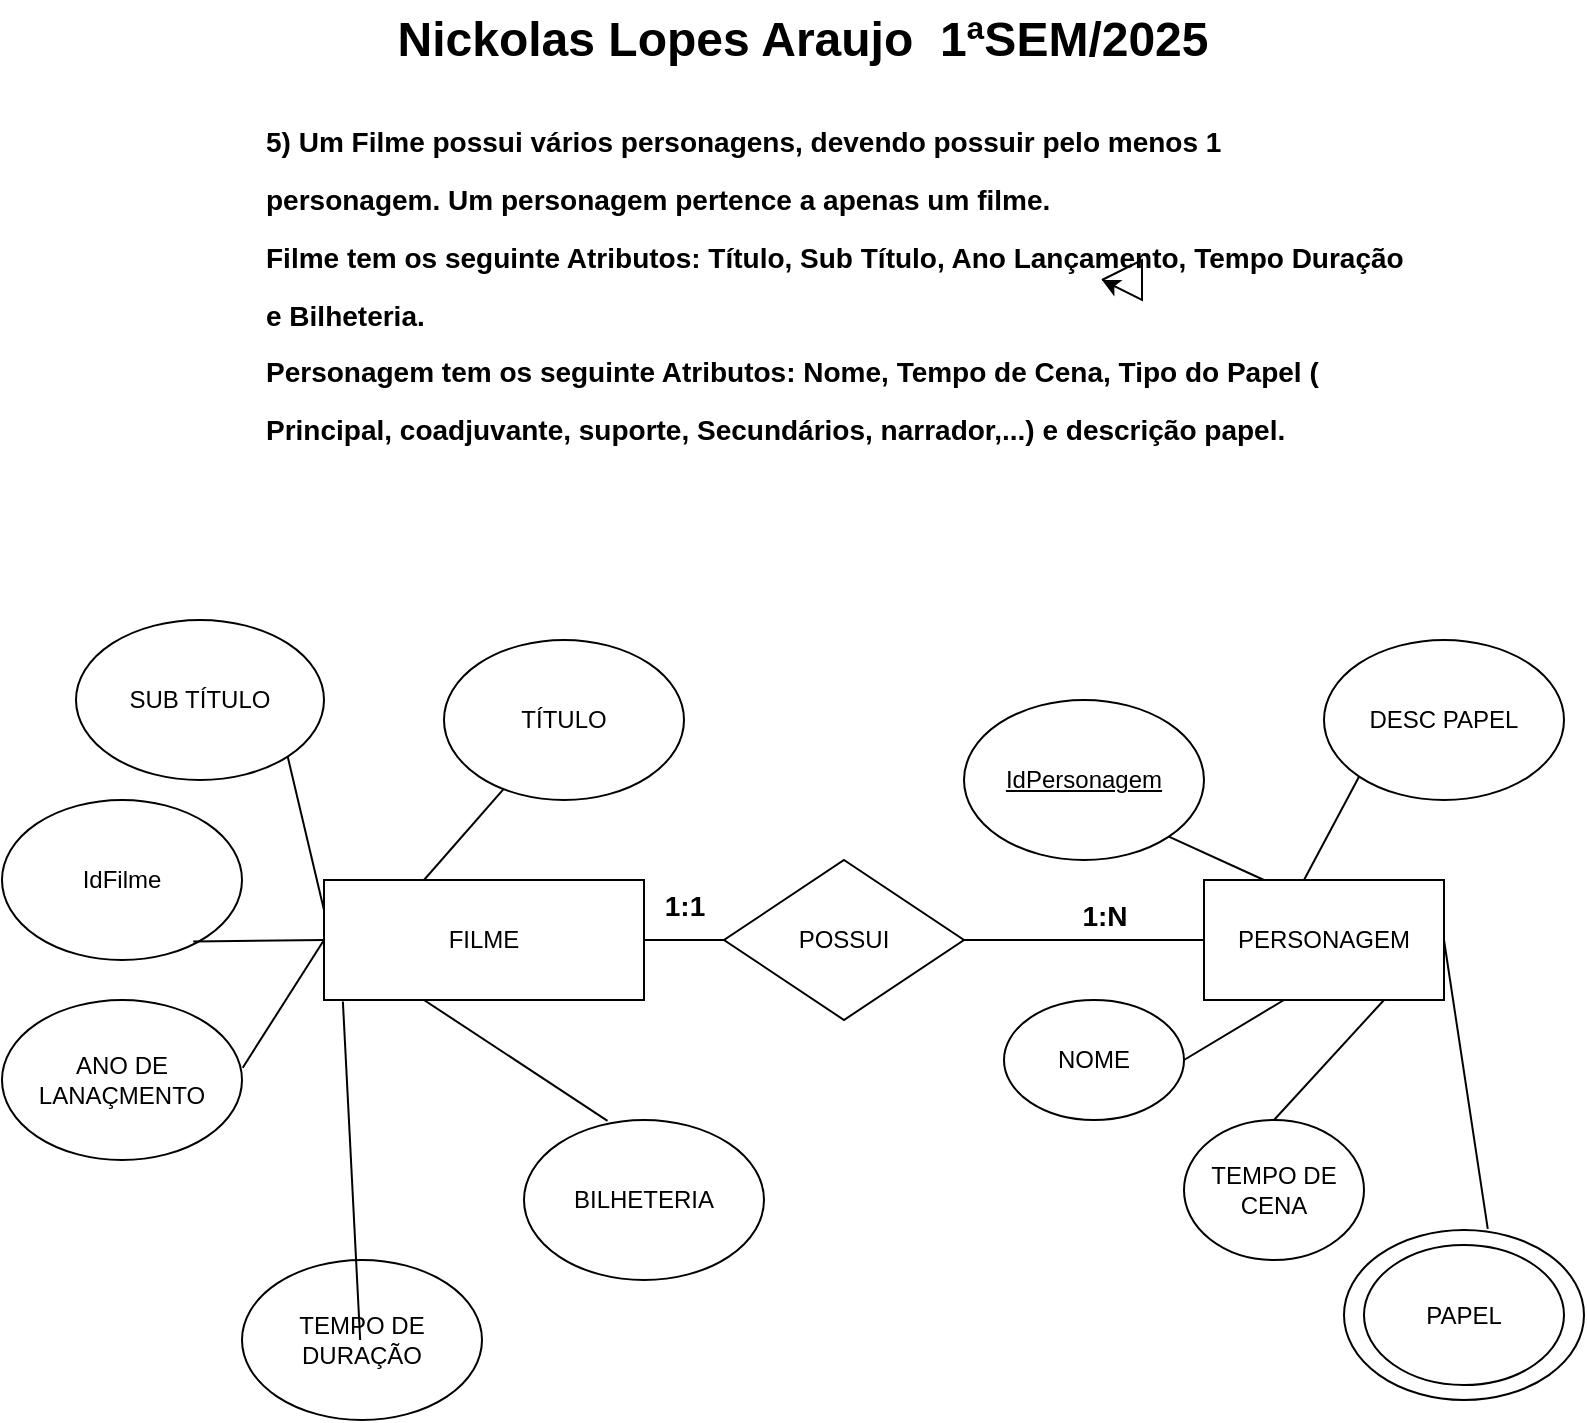 <mxfile version="26.1.0" pages="4">
  <diagram name="Página-1" id="zsNkXU7pt6eNp_c8WnIS">
    <mxGraphModel dx="1050" dy="557" grid="1" gridSize="10" guides="1" tooltips="1" connect="1" arrows="1" fold="1" page="1" pageScale="1" pageWidth="827" pageHeight="1169" math="0" shadow="0">
      <root>
        <mxCell id="0" />
        <mxCell id="1" parent="0" />
        <mxCell id="der9M5DcbMIjC8cukuOU-16" value="" style="ellipse;whiteSpace=wrap;html=1;" parent="1" vertex="1">
          <mxGeometry x="671" y="655" width="120" height="85" as="geometry" />
        </mxCell>
        <mxCell id="der9M5DcbMIjC8cukuOU-1" value="FILME" style="rounded=0;whiteSpace=wrap;html=1;" parent="1" vertex="1">
          <mxGeometry x="161" y="480" width="160" height="60" as="geometry" />
        </mxCell>
        <mxCell id="der9M5DcbMIjC8cukuOU-2" value="" style="endArrow=none;html=1;rounded=0;exitX=1;exitY=0.5;exitDx=0;exitDy=0;" parent="1" source="der9M5DcbMIjC8cukuOU-1" edge="1">
          <mxGeometry width="50" height="50" relative="1" as="geometry">
            <mxPoint x="381" y="660" as="sourcePoint" />
            <mxPoint x="381" y="510" as="targetPoint" />
            <Array as="points" />
          </mxGeometry>
        </mxCell>
        <mxCell id="der9M5DcbMIjC8cukuOU-3" value="POSSUI" style="rhombus;whiteSpace=wrap;html=1;" parent="1" vertex="1">
          <mxGeometry x="361" y="470" width="120" height="80" as="geometry" />
        </mxCell>
        <mxCell id="der9M5DcbMIjC8cukuOU-4" value="" style="endArrow=none;html=1;rounded=0;exitX=1;exitY=0.5;exitDx=0;exitDy=0;" parent="1" source="der9M5DcbMIjC8cukuOU-3" edge="1">
          <mxGeometry width="50" height="50" relative="1" as="geometry">
            <mxPoint x="561" y="535" as="sourcePoint" />
            <mxPoint x="601" y="510" as="targetPoint" />
          </mxGeometry>
        </mxCell>
        <mxCell id="der9M5DcbMIjC8cukuOU-5" value="PERSONAGEM" style="rounded=0;whiteSpace=wrap;html=1;" parent="1" vertex="1">
          <mxGeometry x="601" y="480" width="120" height="60" as="geometry" />
        </mxCell>
        <mxCell id="der9M5DcbMIjC8cukuOU-6" value="&lt;font style=&quot;font-size: 14px;&quot;&gt;1:N&lt;/font&gt;" style="text;strokeColor=none;fillColor=none;html=1;fontSize=24;fontStyle=1;verticalAlign=middle;align=center;" parent="1" vertex="1">
          <mxGeometry x="501" y="480" width="100" height="30" as="geometry" />
        </mxCell>
        <mxCell id="der9M5DcbMIjC8cukuOU-7" value="&lt;font style=&quot;font-size: 14px;&quot;&gt;1:1&lt;/font&gt;" style="text;strokeColor=none;fillColor=none;html=1;fontSize=24;fontStyle=1;verticalAlign=middle;align=center;" parent="1" vertex="1">
          <mxGeometry x="291" y="470" width="100" height="40" as="geometry" />
        </mxCell>
        <mxCell id="der9M5DcbMIjC8cukuOU-8" value="NOME" style="ellipse;whiteSpace=wrap;html=1;" parent="1" vertex="1">
          <mxGeometry x="501" y="540" width="90" height="60" as="geometry" />
        </mxCell>
        <mxCell id="der9M5DcbMIjC8cukuOU-9" value="TEMPO DE CENA" style="ellipse;whiteSpace=wrap;html=1;" parent="1" vertex="1">
          <mxGeometry x="591" y="600" width="90" height="70" as="geometry" />
        </mxCell>
        <mxCell id="der9M5DcbMIjC8cukuOU-10" value="&lt;font style=&quot;font-size: 14px;&quot;&gt;5) Um Filme possui vários personagens, devendo possuir pelo menos 1&lt;br&gt;personagem. Um personagem pertence a apenas um filme.&lt;br&gt;Filme tem os seguinte Atributos: Título, Sub Título, Ano Lançamento, Tempo Duração&lt;br&gt;e Bilheteria.&lt;br&gt;Personagem tem os seguinte Atributos: Nome, Tempo de Cena, Tipo do Papel (&lt;br&gt;Principal, coadjuvante, suporte, Secundários, narrador,...) e descrição papel. &lt;/font&gt;" style="text;strokeColor=none;fillColor=none;html=1;fontSize=24;fontStyle=1;verticalAlign=middle;align=left;" parent="1" vertex="1">
          <mxGeometry x="130" y="180" width="420" as="geometry" />
        </mxCell>
        <mxCell id="der9M5DcbMIjC8cukuOU-11" style="edgeStyle=orthogonalEdgeStyle;rounded=0;orthogonalLoop=1;jettySize=auto;html=1;" parent="1" source="der9M5DcbMIjC8cukuOU-10" target="der9M5DcbMIjC8cukuOU-10" edge="1">
          <mxGeometry relative="1" as="geometry" />
        </mxCell>
        <mxCell id="der9M5DcbMIjC8cukuOU-12" value="PAPEL" style="ellipse;whiteSpace=wrap;html=1;" parent="1" vertex="1">
          <mxGeometry x="681" y="662.5" width="100" height="70" as="geometry" />
        </mxCell>
        <mxCell id="der9M5DcbMIjC8cukuOU-13" value="" style="endArrow=none;html=1;rounded=0;exitX=1;exitY=0.5;exitDx=0;exitDy=0;" parent="1" source="der9M5DcbMIjC8cukuOU-8" edge="1">
          <mxGeometry width="50" height="50" relative="1" as="geometry">
            <mxPoint x="591" y="590" as="sourcePoint" />
            <mxPoint x="641" y="540" as="targetPoint" />
          </mxGeometry>
        </mxCell>
        <mxCell id="der9M5DcbMIjC8cukuOU-14" value="" style="endArrow=none;html=1;rounded=0;exitX=0.5;exitY=0;exitDx=0;exitDy=0;" parent="1" source="der9M5DcbMIjC8cukuOU-9" edge="1">
          <mxGeometry width="50" height="50" relative="1" as="geometry">
            <mxPoint x="641" y="590" as="sourcePoint" />
            <mxPoint x="691" y="540" as="targetPoint" />
          </mxGeometry>
        </mxCell>
        <mxCell id="der9M5DcbMIjC8cukuOU-17" value="" style="endArrow=none;html=1;rounded=0;exitX=1;exitY=0.5;exitDx=0;exitDy=0;entryX=0.599;entryY=-0.007;entryDx=0;entryDy=0;entryPerimeter=0;" parent="1" source="der9M5DcbMIjC8cukuOU-5" target="der9M5DcbMIjC8cukuOU-16" edge="1">
          <mxGeometry width="50" height="50" relative="1" as="geometry">
            <mxPoint x="721" y="520" as="sourcePoint" />
            <mxPoint x="821" y="510" as="targetPoint" />
          </mxGeometry>
        </mxCell>
        <mxCell id="der9M5DcbMIjC8cukuOU-19" value="DESC PAPEL" style="ellipse;whiteSpace=wrap;html=1;" parent="1" vertex="1">
          <mxGeometry x="661" y="360" width="120" height="80" as="geometry" />
        </mxCell>
        <mxCell id="der9M5DcbMIjC8cukuOU-20" value="" style="endArrow=none;html=1;rounded=0;entryX=0;entryY=1;entryDx=0;entryDy=0;" parent="1" target="der9M5DcbMIjC8cukuOU-19" edge="1">
          <mxGeometry width="50" height="50" relative="1" as="geometry">
            <mxPoint x="651" y="480" as="sourcePoint" />
            <mxPoint x="701" y="430" as="targetPoint" />
          </mxGeometry>
        </mxCell>
        <mxCell id="der9M5DcbMIjC8cukuOU-21" value="TEMPO DE DURAÇÃO" style="ellipse;whiteSpace=wrap;html=1;" parent="1" vertex="1">
          <mxGeometry x="120" y="670" width="120" height="80" as="geometry" />
        </mxCell>
        <mxCell id="der9M5DcbMIjC8cukuOU-22" value="SUB TÍTULO" style="ellipse;whiteSpace=wrap;html=1;" parent="1" vertex="1">
          <mxGeometry x="37" y="350" width="124" height="80" as="geometry" />
        </mxCell>
        <mxCell id="der9M5DcbMIjC8cukuOU-23" value="ANO DE LANAÇMENTO" style="ellipse;whiteSpace=wrap;html=1;" parent="1" vertex="1">
          <mxGeometry y="540" width="120" height="80" as="geometry" />
        </mxCell>
        <mxCell id="der9M5DcbMIjC8cukuOU-24" value="TÍTULO" style="ellipse;whiteSpace=wrap;html=1;" parent="1" vertex="1">
          <mxGeometry x="221" y="360" width="120" height="80" as="geometry" />
        </mxCell>
        <mxCell id="der9M5DcbMIjC8cukuOU-25" value="BILHETERIA" style="ellipse;whiteSpace=wrap;html=1;" parent="1" vertex="1">
          <mxGeometry x="261" y="600" width="120" height="80" as="geometry" />
        </mxCell>
        <mxCell id="der9M5DcbMIjC8cukuOU-26" value="" style="endArrow=none;html=1;rounded=0;exitX=0.348;exitY=0.005;exitDx=0;exitDy=0;exitPerimeter=0;" parent="1" source="der9M5DcbMIjC8cukuOU-25" edge="1">
          <mxGeometry width="50" height="50" relative="1" as="geometry">
            <mxPoint x="161" y="590" as="sourcePoint" />
            <mxPoint x="211" y="540" as="targetPoint" />
          </mxGeometry>
        </mxCell>
        <mxCell id="der9M5DcbMIjC8cukuOU-27" value="" style="endArrow=none;html=1;rounded=0;entryX=0.059;entryY=1.013;entryDx=0;entryDy=0;entryPerimeter=0;" parent="1" target="der9M5DcbMIjC8cukuOU-1" edge="1">
          <mxGeometry width="50" height="50" relative="1" as="geometry">
            <mxPoint x="179.087" y="710.02" as="sourcePoint" />
            <mxPoint x="75" y="510" as="targetPoint" />
          </mxGeometry>
        </mxCell>
        <mxCell id="der9M5DcbMIjC8cukuOU-28" value="" style="endArrow=none;html=1;rounded=0;exitX=0;exitY=0.5;exitDx=0;exitDy=0;entryX=1.003;entryY=0.423;entryDx=0;entryDy=0;entryPerimeter=0;" parent="1" source="der9M5DcbMIjC8cukuOU-1" target="der9M5DcbMIjC8cukuOU-23" edge="1">
          <mxGeometry width="50" height="50" relative="1" as="geometry">
            <mxPoint x="31" y="520" as="sourcePoint" />
            <mxPoint x="131" y="580" as="targetPoint" />
          </mxGeometry>
        </mxCell>
        <mxCell id="der9M5DcbMIjC8cukuOU-29" value="" style="endArrow=none;html=1;rounded=0;entryX=1;entryY=1;entryDx=0;entryDy=0;exitX=0;exitY=0.25;exitDx=0;exitDy=0;" parent="1" target="der9M5DcbMIjC8cukuOU-22" edge="1" source="der9M5DcbMIjC8cukuOU-1">
          <mxGeometry width="50" height="50" relative="1" as="geometry">
            <mxPoint x="151" y="480" as="sourcePoint" />
            <mxPoint x="201" y="430" as="targetPoint" />
          </mxGeometry>
        </mxCell>
        <mxCell id="der9M5DcbMIjC8cukuOU-31" value="" style="endArrow=none;html=1;rounded=0;" parent="1" target="der9M5DcbMIjC8cukuOU-24" edge="1">
          <mxGeometry width="50" height="50" relative="1" as="geometry">
            <mxPoint x="211" y="480" as="sourcePoint" />
            <mxPoint x="261" y="430" as="targetPoint" />
          </mxGeometry>
        </mxCell>
        <mxCell id="YqzKae2bhiqJNKe3Ynu1-1" value="Nickolas Lopes Araujo&amp;nbsp; 1ªSEM/2025" style="text;strokeColor=none;fillColor=none;html=1;fontSize=24;fontStyle=1;verticalAlign=middle;align=center;" parent="1" vertex="1">
          <mxGeometry x="350" y="40" width="100" height="40" as="geometry" />
        </mxCell>
        <mxCell id="gSXsGtHBpmYm1q_0Cgmk-1" value="IdFilme" style="ellipse;whiteSpace=wrap;html=1;" parent="1" vertex="1">
          <mxGeometry y="440" width="120" height="80" as="geometry" />
        </mxCell>
        <mxCell id="gSXsGtHBpmYm1q_0Cgmk-2" value="" style="endArrow=none;html=1;rounded=0;exitX=0.797;exitY=0.885;exitDx=0;exitDy=0;entryX=0;entryY=0.5;entryDx=0;entryDy=0;exitPerimeter=0;" parent="1" source="gSXsGtHBpmYm1q_0Cgmk-1" target="der9M5DcbMIjC8cukuOU-1" edge="1">
          <mxGeometry width="50" height="50" relative="1" as="geometry">
            <mxPoint x="121" y="495" as="sourcePoint" />
            <mxPoint x="131" y="470" as="targetPoint" />
          </mxGeometry>
        </mxCell>
        <mxCell id="gSXsGtHBpmYm1q_0Cgmk-3" value="&lt;u&gt;IdPersonagem&lt;/u&gt;" style="ellipse;whiteSpace=wrap;html=1;" parent="1" vertex="1">
          <mxGeometry x="481" y="390" width="120" height="80" as="geometry" />
        </mxCell>
        <mxCell id="gSXsGtHBpmYm1q_0Cgmk-4" value="" style="endArrow=none;html=1;rounded=0;entryX=0.25;entryY=0;entryDx=0;entryDy=0;exitX=1;exitY=1;exitDx=0;exitDy=0;" parent="1" source="gSXsGtHBpmYm1q_0Cgmk-3" target="der9M5DcbMIjC8cukuOU-5" edge="1">
          <mxGeometry width="50" height="50" relative="1" as="geometry">
            <mxPoint x="591" y="460" as="sourcePoint" />
            <mxPoint x="641" y="410" as="targetPoint" />
          </mxGeometry>
        </mxCell>
      </root>
    </mxGraphModel>
  </diagram>
  <diagram id="92hRa_GSpHxw8rpIn72A" name="Página-2">
    <mxGraphModel dx="1050" dy="607" grid="1" gridSize="10" guides="1" tooltips="1" connect="1" arrows="1" fold="1" page="1" pageScale="1" pageWidth="827" pageHeight="1169" math="0" shadow="0">
      <root>
        <mxCell id="0" />
        <mxCell id="1" parent="0" />
        <mxCell id="fEOCdBew201wtdhrXQk1-1" value="6) Um funcionário trabalha em apenas um departamento. Um&lt;br&gt;departamento tem diversos funcionários e pelo menos um&lt;br&gt;trabalhando nele. Contudo um Funcionário pode ser o gerente do&lt;br&gt;departamento, mas cada departamento possui apenas um gerente.&lt;div&gt;&lt;br&gt;Funcionário tem os seguinte Atributos: Nome, Gênero, dt. Nascimento, CPF, Dt&lt;br&gt;contratação e profissão.&lt;/div&gt;&lt;div&gt;&lt;br&gt;Departamento tem os seguinte Atributos: Nome e Abreviatura.&lt;/div&gt;" style="text;strokeColor=none;fillColor=none;html=1;fontSize=14;fontStyle=1;verticalAlign=middle;align=left;" parent="1" vertex="1">
          <mxGeometry x="220" y="110" width="100" height="40" as="geometry" />
        </mxCell>
        <mxCell id="fEOCdBew201wtdhrXQk1-2" value="FUNCIONÁRIO" style="rounded=0;whiteSpace=wrap;html=1;" parent="1" vertex="1">
          <mxGeometry x="150" y="350" width="120" height="60" as="geometry" />
        </mxCell>
        <mxCell id="fEOCdBew201wtdhrXQk1-3" value="TRABALHA" style="rhombus;whiteSpace=wrap;html=1;" parent="1" vertex="1">
          <mxGeometry x="380" y="340" width="150" height="80" as="geometry" />
        </mxCell>
        <mxCell id="fEOCdBew201wtdhrXQk1-5" value="DEPARTAMENTO" style="rounded=0;whiteSpace=wrap;html=1;" parent="1" vertex="1">
          <mxGeometry x="590" y="350" width="120" height="60" as="geometry" />
        </mxCell>
        <mxCell id="fEOCdBew201wtdhrXQk1-6" value="" style="endArrow=none;html=1;rounded=0;entryX=0;entryY=0.5;entryDx=0;entryDy=0;exitX=1;exitY=0.5;exitDx=0;exitDy=0;" parent="1" source="_tEXI-l0Y5Thp7pJsoVe-2" target="fEOCdBew201wtdhrXQk1-3" edge="1">
          <mxGeometry width="50" height="50" relative="1" as="geometry">
            <mxPoint x="280" y="390" as="sourcePoint" />
            <mxPoint x="330" y="340" as="targetPoint" />
          </mxGeometry>
        </mxCell>
        <mxCell id="fEOCdBew201wtdhrXQk1-7" value="" style="endArrow=none;html=1;rounded=0;entryX=0;entryY=0.5;entryDx=0;entryDy=0;" parent="1" target="fEOCdBew201wtdhrXQk1-5" edge="1">
          <mxGeometry width="50" height="50" relative="1" as="geometry">
            <mxPoint x="510" y="380" as="sourcePoint" />
            <mxPoint x="560" y="330" as="targetPoint" />
          </mxGeometry>
        </mxCell>
        <mxCell id="_tEXI-l0Y5Thp7pJsoVe-1" value="&lt;font style=&quot;font-size: 14px;&quot;&gt;1:1&lt;/font&gt;" style="text;strokeColor=none;fillColor=none;html=1;fontSize=24;fontStyle=1;verticalAlign=middle;align=center;" parent="1" vertex="1">
          <mxGeometry x="510" y="340" width="100" height="40" as="geometry" />
        </mxCell>
        <mxCell id="_tEXI-l0Y5Thp7pJsoVe-3" value="NOME" style="ellipse;whiteSpace=wrap;html=1;" parent="1" vertex="1">
          <mxGeometry x="230" y="250" width="100" height="60" as="geometry" />
        </mxCell>
        <mxCell id="_tEXI-l0Y5Thp7pJsoVe-4" value="" style="endArrow=none;html=1;rounded=0;exitX=0.75;exitY=0;exitDx=0;exitDy=0;" parent="1" source="fEOCdBew201wtdhrXQk1-2" target="_tEXI-l0Y5Thp7pJsoVe-3" edge="1">
          <mxGeometry width="50" height="50" relative="1" as="geometry">
            <mxPoint x="200" y="350" as="sourcePoint" />
            <mxPoint x="250" y="300" as="targetPoint" />
          </mxGeometry>
        </mxCell>
        <mxCell id="_tEXI-l0Y5Thp7pJsoVe-5" value="GÊNERO" style="ellipse;whiteSpace=wrap;html=1;" parent="1" vertex="1">
          <mxGeometry x="110" y="260" width="80" height="60" as="geometry" />
        </mxCell>
        <mxCell id="_tEXI-l0Y5Thp7pJsoVe-6" value="" style="endArrow=none;html=1;rounded=0;entryX=0.635;entryY=0.997;entryDx=0;entryDy=0;entryPerimeter=0;" parent="1" target="_tEXI-l0Y5Thp7pJsoVe-5" edge="1">
          <mxGeometry width="50" height="50" relative="1" as="geometry">
            <mxPoint x="170" y="350" as="sourcePoint" />
            <mxPoint x="220" y="300" as="targetPoint" />
            <Array as="points" />
          </mxGeometry>
        </mxCell>
        <mxCell id="_tEXI-l0Y5Thp7pJsoVe-7" value="CPF" style="ellipse;whiteSpace=wrap;html=1;" parent="1" vertex="1">
          <mxGeometry x="185" y="477.5" width="70" height="45" as="geometry" />
        </mxCell>
        <mxCell id="_tEXI-l0Y5Thp7pJsoVe-8" value="NASCIMENTO" style="ellipse;whiteSpace=wrap;html=1;" parent="1" vertex="1">
          <mxGeometry x="290" y="435" width="90" height="50" as="geometry" />
        </mxCell>
        <mxCell id="_tEXI-l0Y5Thp7pJsoVe-9" value="" style="endArrow=none;html=1;rounded=0;entryX=0.843;entryY=1.023;entryDx=0;entryDy=0;entryPerimeter=0;" parent="1" source="_tEXI-l0Y5Thp7pJsoVe-8" target="fEOCdBew201wtdhrXQk1-2" edge="1">
          <mxGeometry width="50" height="50" relative="1" as="geometry">
            <mxPoint x="180" y="440" as="sourcePoint" />
            <mxPoint x="230" y="390" as="targetPoint" />
          </mxGeometry>
        </mxCell>
        <mxCell id="_tEXI-l0Y5Thp7pJsoVe-10" value="" style="endArrow=none;html=1;rounded=0;entryX=0.403;entryY=1.023;entryDx=0;entryDy=0;entryPerimeter=0;exitX=0.5;exitY=0;exitDx=0;exitDy=0;" parent="1" source="_tEXI-l0Y5Thp7pJsoVe-7" target="fEOCdBew201wtdhrXQk1-2" edge="1">
          <mxGeometry width="50" height="50" relative="1" as="geometry">
            <mxPoint x="150" y="470" as="sourcePoint" />
            <mxPoint x="200" y="420" as="targetPoint" />
          </mxGeometry>
        </mxCell>
        <mxCell id="_tEXI-l0Y5Thp7pJsoVe-11" value="DATA DE CONTRATAÇÃO" style="ellipse;whiteSpace=wrap;html=1;" parent="1" vertex="1">
          <mxGeometry x="70" y="450" width="100" height="62.5" as="geometry" />
        </mxCell>
        <mxCell id="m81Ei4BpPgFAy52Zm1sP-1" value="" style="endArrow=none;html=1;rounded=0;exitX=0.736;exitY=0.086;exitDx=0;exitDy=0;exitPerimeter=0;entryX=0.25;entryY=1;entryDx=0;entryDy=0;" parent="1" source="_tEXI-l0Y5Thp7pJsoVe-11" target="fEOCdBew201wtdhrXQk1-2" edge="1">
          <mxGeometry width="50" height="50" relative="1" as="geometry">
            <mxPoint x="150" y="450" as="sourcePoint" />
            <mxPoint x="200" y="400" as="targetPoint" />
          </mxGeometry>
        </mxCell>
        <mxCell id="m81Ei4BpPgFAy52Zm1sP-2" value="PROFISSÃO" style="ellipse;whiteSpace=wrap;html=1;" parent="1" vertex="1">
          <mxGeometry x="30" y="350" width="100" height="60" as="geometry" />
        </mxCell>
        <mxCell id="m81Ei4BpPgFAy52Zm1sP-3" value="" style="endArrow=none;html=1;rounded=0;entryX=0;entryY=0.5;entryDx=0;entryDy=0;exitX=1;exitY=0.5;exitDx=0;exitDy=0;" parent="1" source="m81Ei4BpPgFAy52Zm1sP-2" target="fEOCdBew201wtdhrXQk1-2" edge="1">
          <mxGeometry width="50" height="50" relative="1" as="geometry">
            <mxPoint x="120" y="380" as="sourcePoint" />
            <mxPoint x="170" y="350" as="targetPoint" />
          </mxGeometry>
        </mxCell>
        <mxCell id="m81Ei4BpPgFAy52Zm1sP-4" value="NOME" style="ellipse;whiteSpace=wrap;html=1;" parent="1" vertex="1">
          <mxGeometry x="610" y="470" width="90" height="60" as="geometry" />
        </mxCell>
        <mxCell id="m81Ei4BpPgFAy52Zm1sP-5" value="ABREVIATURA" style="ellipse;whiteSpace=wrap;html=1;" parent="1" vertex="1">
          <mxGeometry x="640" y="260" width="100" height="60" as="geometry" />
        </mxCell>
        <mxCell id="m81Ei4BpPgFAy52Zm1sP-6" value="" style="endArrow=none;html=1;rounded=0;entryX=0.75;entryY=1;entryDx=0;entryDy=0;" parent="1" target="fEOCdBew201wtdhrXQk1-5" edge="1">
          <mxGeometry width="50" height="50" relative="1" as="geometry">
            <mxPoint x="670" y="470" as="sourcePoint" />
            <mxPoint x="720" y="420" as="targetPoint" />
          </mxGeometry>
        </mxCell>
        <mxCell id="m81Ei4BpPgFAy52Zm1sP-7" value="" style="endArrow=none;html=1;rounded=0;exitX=0.567;exitY=-0.043;exitDx=0;exitDy=0;exitPerimeter=0;" parent="1" source="fEOCdBew201wtdhrXQk1-5" edge="1">
          <mxGeometry width="50" height="50" relative="1" as="geometry">
            <mxPoint x="650" y="360" as="sourcePoint" />
            <mxPoint x="680" y="320" as="targetPoint" />
          </mxGeometry>
        </mxCell>
        <mxCell id="UKa5ZrWnLz917kDuQ69H-1" value="IdDepartamento" style="ellipse;whiteSpace=wrap;html=1;" parent="1" vertex="1">
          <mxGeometry x="440" y="470" width="120" height="80" as="geometry" />
        </mxCell>
        <mxCell id="UKa5ZrWnLz917kDuQ69H-2" value="" style="endArrow=none;html=1;rounded=0;exitX=1;exitY=0;exitDx=0;exitDy=0;" parent="1" source="UKa5ZrWnLz917kDuQ69H-1" target="fEOCdBew201wtdhrXQk1-5" edge="1">
          <mxGeometry width="50" height="50" relative="1" as="geometry">
            <mxPoint x="550" y="480" as="sourcePoint" />
            <mxPoint x="600" y="430" as="targetPoint" />
          </mxGeometry>
        </mxCell>
        <mxCell id="UKa5ZrWnLz917kDuQ69H-3" value="IdFuncionário" style="ellipse;whiteSpace=wrap;html=1;" parent="1" vertex="1">
          <mxGeometry x="250" y="512.5" width="120" height="80" as="geometry" />
        </mxCell>
        <mxCell id="UKa5ZrWnLz917kDuQ69H-4" value="" style="endArrow=none;html=1;rounded=0;entryX=0.75;entryY=1;entryDx=0;entryDy=0;" parent="1" source="UKa5ZrWnLz917kDuQ69H-3" target="fEOCdBew201wtdhrXQk1-2" edge="1">
          <mxGeometry width="50" height="50" relative="1" as="geometry">
            <mxPoint x="230" y="477.5" as="sourcePoint" />
            <mxPoint x="280" y="427.5" as="targetPoint" />
          </mxGeometry>
        </mxCell>
        <mxCell id="qgJ0yrr8OmETZt_95A2S-1" value="" style="endArrow=none;html=1;rounded=0;entryX=0;entryY=0.5;entryDx=0;entryDy=0;exitX=1;exitY=0.5;exitDx=0;exitDy=0;" edge="1" parent="1" source="fEOCdBew201wtdhrXQk1-2" target="_tEXI-l0Y5Thp7pJsoVe-2">
          <mxGeometry width="50" height="50" relative="1" as="geometry">
            <mxPoint x="280" y="380" as="sourcePoint" />
            <mxPoint x="360" y="380" as="targetPoint" />
          </mxGeometry>
        </mxCell>
        <mxCell id="_tEXI-l0Y5Thp7pJsoVe-2" value="&lt;font style=&quot;font-size: 14px;&quot;&gt;1:N&lt;/font&gt;" style="text;strokeColor=none;fillColor=none;html=1;fontSize=24;fontStyle=1;verticalAlign=middle;align=center;" parent="1" vertex="1">
          <mxGeometry x="290" y="370" width="60" height="20" as="geometry" />
        </mxCell>
      </root>
    </mxGraphModel>
  </diagram>
  <diagram id="2KSjWMququ6xYY3WoxBn" name="Página-3">
    <mxGraphModel dx="1050" dy="607" grid="1" gridSize="10" guides="1" tooltips="1" connect="1" arrows="1" fold="1" page="1" pageScale="1" pageWidth="827" pageHeight="1169" math="0" shadow="0">
      <root>
        <mxCell id="0" />
        <mxCell id="1" parent="0" />
        <mxCell id="nb3bReIdrZPsFOShnbx3-1" value="&lt;font style=&quot;font-size: 14px;&quot;&gt;7&lt;/font&gt;&lt;font style=&quot;&quot;&gt;&lt;font style=&quot;font-size: 14px;&quot;&gt;) Uma marca de Carros comercializa um ou diversos modelos. Cada&lt;br&gt;&lt;/font&gt;&lt;span style=&quot;font-size: 14px;&quot;&gt;modelo pertence a apenas uma marca.&lt;/span&gt;&lt;br&gt;&lt;span style=&quot;font-size: 14px;&quot;&gt;Marca tem os seguinte Atributos: Nome, País Origem e Abreviatura.&lt;/span&gt;&lt;br&gt;&lt;span style=&quot;font-size: 14px;&quot;&gt;Modelo tem os seguinte Atributos: Nome e ano de Lançamento. &lt;/span&gt;&lt;/font&gt;" style="text;strokeColor=none;fillColor=none;html=1;fontSize=24;fontStyle=1;verticalAlign=middle;align=center;" parent="1" vertex="1">
          <mxGeometry x="360" y="270" width="100" height="40" as="geometry" />
        </mxCell>
        <mxCell id="nb3bReIdrZPsFOShnbx3-2" value="MARCA DE CARRO" style="rounded=0;whiteSpace=wrap;html=1;" parent="1" vertex="1">
          <mxGeometry x="70" y="450" width="120" height="60" as="geometry" />
        </mxCell>
        <mxCell id="nb3bReIdrZPsFOShnbx3-3" value="COMERCIALIZA" style="rhombus;whiteSpace=wrap;html=1;" parent="1" vertex="1">
          <mxGeometry x="274" y="440" width="140" height="80" as="geometry" />
        </mxCell>
        <mxCell id="nb3bReIdrZPsFOShnbx3-4" value="MODELO" style="rounded=0;whiteSpace=wrap;html=1;" parent="1" vertex="1">
          <mxGeometry x="514" y="450" width="120" height="60" as="geometry" />
        </mxCell>
        <mxCell id="nb3bReIdrZPsFOShnbx3-5" value="" style="endArrow=none;html=1;rounded=0;entryX=0;entryY=0.5;entryDx=0;entryDy=0;" parent="1" target="nb3bReIdrZPsFOShnbx3-4" edge="1">
          <mxGeometry width="50" height="50" relative="1" as="geometry">
            <mxPoint x="414" y="480" as="sourcePoint" />
            <mxPoint x="464" y="430" as="targetPoint" />
          </mxGeometry>
        </mxCell>
        <mxCell id="nb3bReIdrZPsFOShnbx3-7" value="&lt;font style=&quot;font-size: 14px;&quot;&gt;1:N&lt;/font&gt;" style="text;strokeColor=none;fillColor=none;html=1;fontSize=24;fontStyle=1;verticalAlign=middle;align=center;" parent="1" vertex="1">
          <mxGeometry x="414" y="440" width="100" height="40" as="geometry" />
        </mxCell>
        <mxCell id="nb3bReIdrZPsFOShnbx3-8" value="&lt;font style=&quot;font-size: 14px;&quot;&gt;1:1&lt;/font&gt;" style="text;strokeColor=none;fillColor=none;html=1;fontSize=24;fontStyle=1;verticalAlign=middle;align=center;" parent="1" vertex="1">
          <mxGeometry x="190" y="440" width="100" height="40" as="geometry" />
        </mxCell>
        <mxCell id="nb3bReIdrZPsFOShnbx3-10" value="" style="endArrow=none;html=1;rounded=0;entryX=0;entryY=0.5;entryDx=0;entryDy=0;exitX=1;exitY=0.5;exitDx=0;exitDy=0;" parent="1" source="nb3bReIdrZPsFOShnbx3-2" target="nb3bReIdrZPsFOShnbx3-3" edge="1">
          <mxGeometry width="50" height="50" relative="1" as="geometry">
            <mxPoint x="210" y="480" as="sourcePoint" />
            <mxPoint x="260" y="430" as="targetPoint" />
          </mxGeometry>
        </mxCell>
        <mxCell id="nb3bReIdrZPsFOShnbx3-13" value="NOME" style="ellipse;whiteSpace=wrap;html=1;" parent="1" vertex="1">
          <mxGeometry x="10" y="550" width="100" height="70" as="geometry" />
        </mxCell>
        <mxCell id="nb3bReIdrZPsFOShnbx3-14" value="PAÍS DE ORIGEM" style="ellipse;whiteSpace=wrap;html=1;" parent="1" vertex="1">
          <mxGeometry x="130" y="560" width="100" height="50" as="geometry" />
        </mxCell>
        <mxCell id="nb3bReIdrZPsFOShnbx3-15" value="ABREVIATURA" style="ellipse;whiteSpace=wrap;html=1;" parent="1" vertex="1">
          <mxGeometry x="250" y="560" width="100" height="60" as="geometry" />
        </mxCell>
        <mxCell id="nb3bReIdrZPsFOShnbx3-16" value="" style="endArrow=none;html=1;rounded=0;entryX=0.25;entryY=1;entryDx=0;entryDy=0;" parent="1" source="nb3bReIdrZPsFOShnbx3-13" target="nb3bReIdrZPsFOShnbx3-2" edge="1">
          <mxGeometry width="50" height="50" relative="1" as="geometry">
            <mxPoint x="60" y="660" as="sourcePoint" />
            <mxPoint x="110" y="610" as="targetPoint" />
          </mxGeometry>
        </mxCell>
        <mxCell id="nb3bReIdrZPsFOShnbx3-17" value="" style="endArrow=none;html=1;rounded=0;exitX=0.432;exitY=-0.036;exitDx=0;exitDy=0;exitPerimeter=0;entryX=0.582;entryY=0.977;entryDx=0;entryDy=0;entryPerimeter=0;" parent="1" source="nb3bReIdrZPsFOShnbx3-14" target="nb3bReIdrZPsFOShnbx3-2" edge="1">
          <mxGeometry width="50" height="50" relative="1" as="geometry">
            <mxPoint x="190" y="600" as="sourcePoint" />
            <mxPoint x="140" y="510" as="targetPoint" />
          </mxGeometry>
        </mxCell>
        <mxCell id="nb3bReIdrZPsFOShnbx3-18" value="" style="endArrow=none;html=1;rounded=0;entryX=0.248;entryY=0.037;entryDx=0;entryDy=0;entryPerimeter=0;exitX=0.893;exitY=1.023;exitDx=0;exitDy=0;exitPerimeter=0;" parent="1" source="nb3bReIdrZPsFOShnbx3-2" target="nb3bReIdrZPsFOShnbx3-15" edge="1">
          <mxGeometry width="50" height="50" relative="1" as="geometry">
            <mxPoint x="250" y="590" as="sourcePoint" />
            <mxPoint x="300" y="540" as="targetPoint" />
          </mxGeometry>
        </mxCell>
        <mxCell id="nb3bReIdrZPsFOShnbx3-19" value="NOME" style="ellipse;whiteSpace=wrap;html=1;" parent="1" vertex="1">
          <mxGeometry x="510" y="560" width="80" height="60" as="geometry" />
        </mxCell>
        <mxCell id="nb3bReIdrZPsFOShnbx3-20" value="ANO DE LANÇAMENTO" style="ellipse;whiteSpace=wrap;html=1;" parent="1" vertex="1">
          <mxGeometry x="690" y="440" width="120" height="80" as="geometry" />
        </mxCell>
        <mxCell id="nb3bReIdrZPsFOShnbx3-21" value="" style="endArrow=none;html=1;rounded=0;exitX=0.587;exitY=0.053;exitDx=0;exitDy=0;exitPerimeter=0;entryX=0.337;entryY=1;entryDx=0;entryDy=0;entryPerimeter=0;" parent="1" source="nb3bReIdrZPsFOShnbx3-19" target="nb3bReIdrZPsFOShnbx3-4" edge="1">
          <mxGeometry width="50" height="50" relative="1" as="geometry">
            <mxPoint x="550" y="590" as="sourcePoint" />
            <mxPoint x="600" y="540" as="targetPoint" />
          </mxGeometry>
        </mxCell>
        <mxCell id="nb3bReIdrZPsFOShnbx3-22" value="" style="endArrow=none;html=1;rounded=0;exitX=0.003;exitY=0.367;exitDx=0;exitDy=0;exitPerimeter=0;entryX=1;entryY=0.5;entryDx=0;entryDy=0;" parent="1" source="nb3bReIdrZPsFOShnbx3-20" target="nb3bReIdrZPsFOShnbx3-4" edge="1">
          <mxGeometry width="50" height="50" relative="1" as="geometry">
            <mxPoint x="650" y="520" as="sourcePoint" />
            <mxPoint x="700" y="470" as="targetPoint" />
          </mxGeometry>
        </mxCell>
        <mxCell id="W34CRgU4KHstyPWFePe2-1" value="&lt;u&gt;IdCarro&lt;/u&gt;" style="ellipse;whiteSpace=wrap;html=1;" parent="1" vertex="1">
          <mxGeometry x="80" y="340" width="90" height="60" as="geometry" />
        </mxCell>
        <mxCell id="W34CRgU4KHstyPWFePe2-2" value="" style="endArrow=none;html=1;rounded=0;entryX=0.716;entryY=0.963;entryDx=0;entryDy=0;entryPerimeter=0;exitX=0.5;exitY=0;exitDx=0;exitDy=0;" parent="1" source="nb3bReIdrZPsFOShnbx3-2" target="W34CRgU4KHstyPWFePe2-1" edge="1">
          <mxGeometry width="50" height="50" relative="1" as="geometry">
            <mxPoint x="150" y="450" as="sourcePoint" />
            <mxPoint x="200" y="400" as="targetPoint" />
          </mxGeometry>
        </mxCell>
        <mxCell id="W34CRgU4KHstyPWFePe2-3" value="&lt;u&gt;IdModelo&lt;/u&gt;" style="ellipse;whiteSpace=wrap;html=1;" parent="1" vertex="1">
          <mxGeometry x="620" y="340" width="120" height="80" as="geometry" />
        </mxCell>
        <mxCell id="W34CRgU4KHstyPWFePe2-4" value="" style="endArrow=none;html=1;rounded=0;exitX=0.563;exitY=-0.017;exitDx=0;exitDy=0;exitPerimeter=0;" parent="1" source="nb3bReIdrZPsFOShnbx3-4" target="W34CRgU4KHstyPWFePe2-3" edge="1">
          <mxGeometry width="50" height="50" relative="1" as="geometry">
            <mxPoint x="560" y="450" as="sourcePoint" />
            <mxPoint x="610" y="400" as="targetPoint" />
          </mxGeometry>
        </mxCell>
      </root>
    </mxGraphModel>
  </diagram>
  <diagram id="KfD6CUXrA0Seqi-clSyN" name="Página-4">
    <mxGraphModel dx="1050" dy="557" grid="1" gridSize="10" guides="1" tooltips="1" connect="1" arrows="1" fold="1" page="1" pageScale="1" pageWidth="827" pageHeight="1169" math="0" shadow="0">
      <root>
        <mxCell id="0" />
        <mxCell id="1" parent="0" />
        <mxCell id="9jN__n9dv5nK7xpV6hjI-1" value="ZOOLÓGICO" style="rounded=0;whiteSpace=wrap;html=1;" parent="1" vertex="1">
          <mxGeometry x="170" y="410" width="120" height="60" as="geometry" />
        </mxCell>
        <mxCell id="9jN__n9dv5nK7xpV6hjI-2" value="POSSUI" style="rhombus;whiteSpace=wrap;html=1;" parent="1" vertex="1">
          <mxGeometry x="400" y="400" width="116" height="80" as="geometry" />
        </mxCell>
        <mxCell id="9jN__n9dv5nK7xpV6hjI-3" value="" style="endArrow=none;html=1;rounded=0;entryX=1;entryY=0.5;entryDx=0;entryDy=0;exitX=0;exitY=0.5;exitDx=0;exitDy=0;" parent="1" source="9jN__n9dv5nK7xpV6hjI-2" target="9jN__n9dv5nK7xpV6hjI-1" edge="1">
          <mxGeometry width="50" height="50" relative="1" as="geometry">
            <mxPoint x="500" y="380" as="sourcePoint" />
            <mxPoint x="550" y="330" as="targetPoint" />
          </mxGeometry>
        </mxCell>
        <mxCell id="9jN__n9dv5nK7xpV6hjI-4" value="AREA DE EXIBIÇÃO" style="rounded=0;whiteSpace=wrap;html=1;" parent="1" vertex="1">
          <mxGeometry x="590" y="410" width="120" height="60" as="geometry" />
        </mxCell>
        <mxCell id="9jN__n9dv5nK7xpV6hjI-5" value="" style="endArrow=none;html=1;rounded=0;exitX=0;exitY=0.5;exitDx=0;exitDy=0;entryX=1;entryY=0.5;entryDx=0;entryDy=0;" parent="1" source="9jN__n9dv5nK7xpV6hjI-4" target="9jN__n9dv5nK7xpV6hjI-2" edge="1">
          <mxGeometry width="50" height="50" relative="1" as="geometry">
            <mxPoint x="460" y="510" as="sourcePoint" />
            <mxPoint x="510" y="460" as="targetPoint" />
          </mxGeometry>
        </mxCell>
        <mxCell id="9jN__n9dv5nK7xpV6hjI-6" value="LOCALIZAÇÃO" style="ellipse;whiteSpace=wrap;html=1;" parent="1" vertex="1">
          <mxGeometry x="130" y="310" width="90" height="60" as="geometry" />
        </mxCell>
        <mxCell id="9jN__n9dv5nK7xpV6hjI-7" value="CADASTRO" style="ellipse;whiteSpace=wrap;html=1;" parent="1" vertex="1">
          <mxGeometry x="320" y="320" width="80" height="60" as="geometry" />
        </mxCell>
        <mxCell id="9jN__n9dv5nK7xpV6hjI-8" value="" style="endArrow=none;html=1;rounded=0;entryX=0.5;entryY=0;entryDx=0;entryDy=0;" parent="1" source="9jN__n9dv5nK7xpV6hjI-6" target="9jN__n9dv5nK7xpV6hjI-1" edge="1">
          <mxGeometry width="50" height="50" relative="1" as="geometry">
            <mxPoint x="360" y="370" as="sourcePoint" />
            <mxPoint x="410" y="320" as="targetPoint" />
          </mxGeometry>
        </mxCell>
        <mxCell id="9jN__n9dv5nK7xpV6hjI-9" value="" style="endArrow=none;html=1;rounded=0;entryX=-0.01;entryY=0.65;entryDx=0;entryDy=0;entryPerimeter=0;exitX=0.683;exitY=0.043;exitDx=0;exitDy=0;exitPerimeter=0;" parent="1" source="9jN__n9dv5nK7xpV6hjI-1" target="9jN__n9dv5nK7xpV6hjI-7" edge="1">
          <mxGeometry width="50" height="50" relative="1" as="geometry">
            <mxPoint x="630" y="360" as="sourcePoint" />
            <mxPoint x="680" y="310" as="targetPoint" />
          </mxGeometry>
        </mxCell>
        <mxCell id="_B0GGKhc5YPchJbEzMTx-1" value="FAMÍLIA DE ANIMAIS" style="ellipse;whiteSpace=wrap;html=1;" parent="1" vertex="1">
          <mxGeometry x="560" y="514.5" width="100" height="70" as="geometry" />
        </mxCell>
        <mxCell id="_B0GGKhc5YPchJbEzMTx-2" value="" style="endArrow=none;html=1;rounded=0;entryX=0.583;entryY=1.003;entryDx=0;entryDy=0;entryPerimeter=0;" parent="1" source="_B0GGKhc5YPchJbEzMTx-1" target="9jN__n9dv5nK7xpV6hjI-4" edge="1">
          <mxGeometry width="50" height="50" relative="1" as="geometry">
            <mxPoint x="610" y="520" as="sourcePoint" />
            <mxPoint x="660" y="470" as="targetPoint" />
          </mxGeometry>
        </mxCell>
        <mxCell id="_B0GGKhc5YPchJbEzMTx-3" value="ESPÉCIES" style="ellipse;whiteSpace=wrap;html=1;" parent="1" vertex="1">
          <mxGeometry x="480" y="610" width="80" height="50" as="geometry" />
        </mxCell>
        <mxCell id="_B0GGKhc5YPchJbEzMTx-4" value="" style="endArrow=none;html=1;rounded=0;exitX=0.945;exitY=0.196;exitDx=0;exitDy=0;exitPerimeter=0;entryX=0.252;entryY=0.9;entryDx=0;entryDy=0;entryPerimeter=0;" parent="1" source="_B0GGKhc5YPchJbEzMTx-3" target="_B0GGKhc5YPchJbEzMTx-1" edge="1">
          <mxGeometry width="50" height="50" relative="1" as="geometry">
            <mxPoint x="600" y="640" as="sourcePoint" />
            <mxPoint x="650" y="590" as="targetPoint" />
          </mxGeometry>
        </mxCell>
        <mxCell id="_B0GGKhc5YPchJbEzMTx-5" value="GRUPO ALIMENTAR" style="ellipse;whiteSpace=wrap;html=1;" parent="1" vertex="1">
          <mxGeometry x="350" y="650" width="100" height="50" as="geometry" />
        </mxCell>
        <mxCell id="_B0GGKhc5YPchJbEzMTx-6" value="" style="endArrow=none;html=1;rounded=0;entryX=0.075;entryY=0.884;entryDx=0;entryDy=0;entryPerimeter=0;exitX=0.924;exitY=0.244;exitDx=0;exitDy=0;exitPerimeter=0;" parent="1" source="_B0GGKhc5YPchJbEzMTx-5" target="_B0GGKhc5YPchJbEzMTx-3" edge="1">
          <mxGeometry width="50" height="50" relative="1" as="geometry">
            <mxPoint x="450" y="710" as="sourcePoint" />
            <mxPoint x="500" y="660" as="targetPoint" />
          </mxGeometry>
        </mxCell>
        <mxCell id="_B0GGKhc5YPchJbEzMTx-7" value="&lt;font style=&quot;font-size: 14px;&quot;&gt;8) Um Zoológico possui diversas áreas de exibição. Cada área de exibição&lt;br&gt;possui um conjunto de Famílias de Animais (Répteis, Pássaros,&lt;br&gt;Grandes Felinos, etc) em exibição. Por segurança as raças ficam&lt;br&gt;agrupadas em apenas uma área do Zoológico. Cada família de Animais&lt;br&gt;possui várias raças.&lt;br&gt;Faça uma análise e defina os atributos.&lt;/font&gt;" style="text;strokeColor=none;fillColor=none;html=1;fontSize=24;fontStyle=1;verticalAlign=middle;align=center;" parent="1" vertex="1">
          <mxGeometry x="390" y="120" width="100" height="40" as="geometry" />
        </mxCell>
        <mxCell id="4keTOpyi67sFaYOXnU1F-1" value="&lt;font style=&quot;font-size: 14px;&quot;&gt;1:N&lt;/font&gt;" style="text;strokeColor=none;fillColor=none;html=1;fontSize=24;fontStyle=1;verticalAlign=middle;align=center;" parent="1" vertex="1">
          <mxGeometry x="500" y="400" width="100" height="40" as="geometry" />
        </mxCell>
        <mxCell id="4keTOpyi67sFaYOXnU1F-2" value="&lt;font style=&quot;font-size: 14px;&quot;&gt;1:1&lt;/font&gt;" style="text;strokeColor=none;fillColor=none;html=1;fontSize=24;fontStyle=1;verticalAlign=middle;align=center;" parent="1" vertex="1">
          <mxGeometry x="270" y="400" width="100" height="40" as="geometry" />
        </mxCell>
        <mxCell id="4keTOpyi67sFaYOXnU1F-3" value="LOCALIZAÇÃO&lt;div&gt;&lt;br&gt;&lt;/div&gt;" style="ellipse;whiteSpace=wrap;html=1;" parent="1" vertex="1">
          <mxGeometry x="414" y="500" width="90" height="50" as="geometry" />
        </mxCell>
        <mxCell id="4keTOpyi67sFaYOXnU1F-4" value="ÁREA DE PESQUISA" style="ellipse;whiteSpace=wrap;html=1;" parent="1" vertex="1">
          <mxGeometry x="700" y="535" width="90" height="50" as="geometry" />
        </mxCell>
        <mxCell id="4keTOpyi67sFaYOXnU1F-5" value="" style="endArrow=none;html=1;rounded=0;entryX=0.08;entryY=1.063;entryDx=0;entryDy=0;entryPerimeter=0;exitX=1;exitY=0;exitDx=0;exitDy=0;" parent="1" source="4keTOpyi67sFaYOXnU1F-3" target="9jN__n9dv5nK7xpV6hjI-4" edge="1">
          <mxGeometry width="50" height="50" relative="1" as="geometry">
            <mxPoint x="550" y="520" as="sourcePoint" />
            <mxPoint x="600" y="470" as="targetPoint" />
          </mxGeometry>
        </mxCell>
        <mxCell id="4keTOpyi67sFaYOXnU1F-6" value="" style="endArrow=none;html=1;rounded=0;entryX=0;entryY=0;entryDx=0;entryDy=0;exitX=0.827;exitY=1.023;exitDx=0;exitDy=0;exitPerimeter=0;" parent="1" source="9jN__n9dv5nK7xpV6hjI-4" target="4keTOpyi67sFaYOXnU1F-4" edge="1">
          <mxGeometry width="50" height="50" relative="1" as="geometry">
            <mxPoint x="680" y="520" as="sourcePoint" />
            <mxPoint x="730" y="470" as="targetPoint" />
          </mxGeometry>
        </mxCell>
        <mxCell id="ItASID9Zumeybxlq9UuN-1" value="IdZoológico" style="ellipse;whiteSpace=wrap;html=1;" vertex="1" parent="1">
          <mxGeometry x="60" y="540" width="100" height="70" as="geometry" />
        </mxCell>
        <mxCell id="ItASID9Zumeybxlq9UuN-2" value="" style="endArrow=none;html=1;rounded=0;entryX=0.25;entryY=1;entryDx=0;entryDy=0;exitX=0.78;exitY=0.094;exitDx=0;exitDy=0;exitPerimeter=0;" edge="1" parent="1" source="ItASID9Zumeybxlq9UuN-1" target="9jN__n9dv5nK7xpV6hjI-1">
          <mxGeometry width="50" height="50" relative="1" as="geometry">
            <mxPoint x="140" y="540" as="sourcePoint" />
            <mxPoint x="190" y="490" as="targetPoint" />
          </mxGeometry>
        </mxCell>
        <mxCell id="ItASID9Zumeybxlq9UuN-3" value="IdAreadeExibição" style="ellipse;whiteSpace=wrap;html=1;" vertex="1" parent="1">
          <mxGeometry x="560" y="290" width="120" height="80" as="geometry" />
        </mxCell>
        <mxCell id="ItASID9Zumeybxlq9UuN-4" value="" style="endArrow=none;html=1;rounded=0;entryX=0.71;entryY=0.967;entryDx=0;entryDy=0;entryPerimeter=0;" edge="1" parent="1" target="ItASID9Zumeybxlq9UuN-3">
          <mxGeometry width="50" height="50" relative="1" as="geometry">
            <mxPoint x="600" y="410" as="sourcePoint" />
            <mxPoint x="650" y="360" as="targetPoint" />
          </mxGeometry>
        </mxCell>
      </root>
    </mxGraphModel>
  </diagram>
</mxfile>
